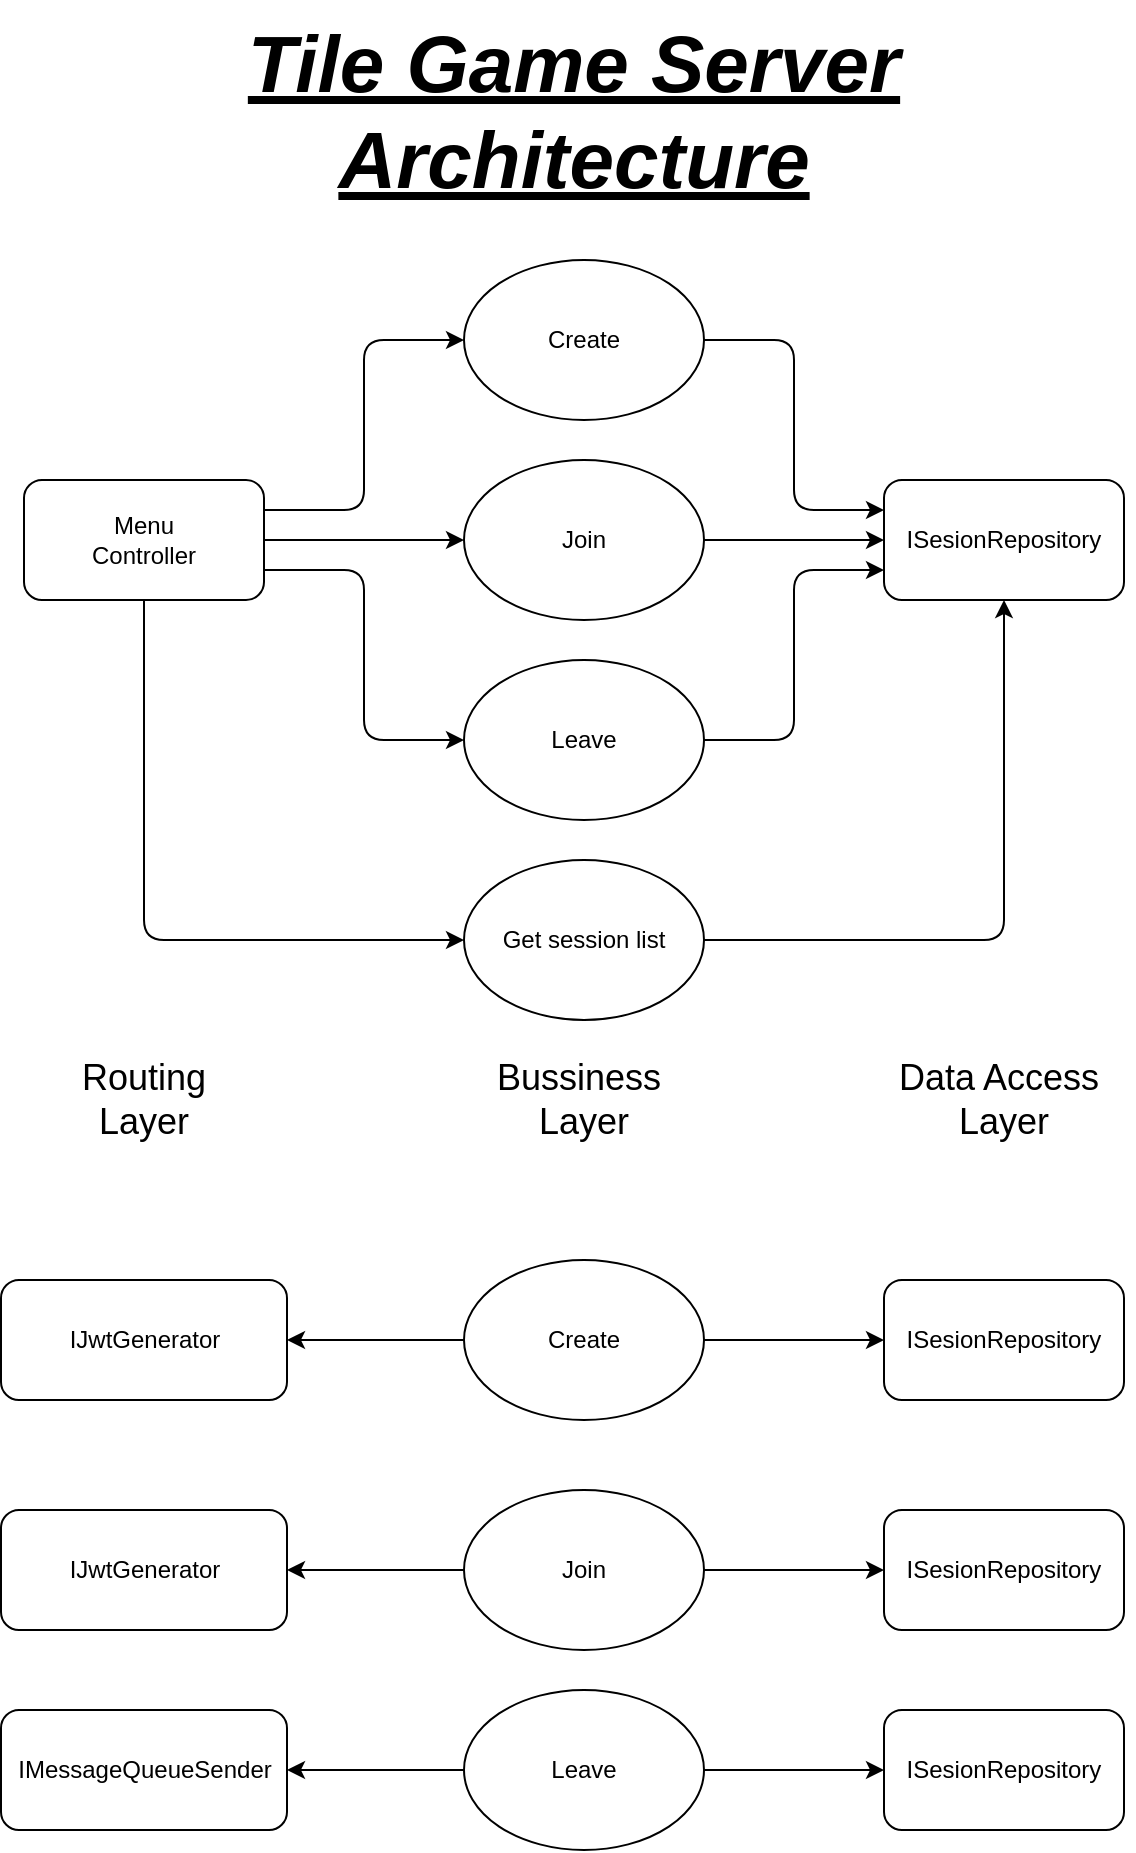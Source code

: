 <mxfile version="14.5.1" type="device"><diagram id="zs68d7hvvTR-MqtRcNAH" name="Page-1"><mxGraphModel dx="1292" dy="746" grid="1" gridSize="10" guides="1" tooltips="1" connect="1" arrows="1" fold="1" page="1" pageScale="1" pageWidth="827" pageHeight="1169" math="0" shadow="0"><root><mxCell id="0"/><mxCell id="1" parent="0"/><mxCell id="57feNAYNzXfSAhMgYncy-2" value="" style="rounded=1;whiteSpace=wrap;html=1;" parent="1" vertex="1"><mxGeometry x="405" y="250" width="120" height="60" as="geometry"/></mxCell><mxCell id="57feNAYNzXfSAhMgYncy-3" value="Menu Controller" style="text;html=1;strokeColor=none;fillColor=none;align=center;verticalAlign=middle;whiteSpace=wrap;rounded=0;" parent="1" vertex="1"><mxGeometry x="445" y="271" width="40" height="18" as="geometry"/></mxCell><mxCell id="57feNAYNzXfSAhMgYncy-4" value="" style="endArrow=classic;html=1;edgeStyle=elbowEdgeStyle;entryX=0;entryY=0.5;entryDx=0;entryDy=0;exitX=1;exitY=0.25;exitDx=0;exitDy=0;" parent="1" source="57feNAYNzXfSAhMgYncy-2" target="57feNAYNzXfSAhMgYncy-11" edge="1"><mxGeometry width="50" height="50" relative="1" as="geometry"><mxPoint x="535" y="260" as="sourcePoint"/><mxPoint x="595" y="140" as="targetPoint"/></mxGeometry></mxCell><mxCell id="57feNAYNzXfSAhMgYncy-10" value="Join" style="ellipse;whiteSpace=wrap;html=1;" parent="1" vertex="1"><mxGeometry x="625" y="240" width="120" height="80" as="geometry"/></mxCell><mxCell id="57feNAYNzXfSAhMgYncy-11" value="Create" style="ellipse;whiteSpace=wrap;html=1;" parent="1" vertex="1"><mxGeometry x="625" y="140" width="120" height="80" as="geometry"/></mxCell><mxCell id="57feNAYNzXfSAhMgYncy-16" value="ISesionRepository" style="rounded=1;whiteSpace=wrap;html=1;" parent="1" vertex="1"><mxGeometry x="835" y="250" width="120" height="60" as="geometry"/></mxCell><mxCell id="57feNAYNzXfSAhMgYncy-21" value="Leave" style="ellipse;whiteSpace=wrap;html=1;" parent="1" vertex="1"><mxGeometry x="625" y="340" width="120" height="80" as="geometry"/></mxCell><mxCell id="57feNAYNzXfSAhMgYncy-25" value="" style="endArrow=classic;html=1;shadow=0;align=center;edgeStyle=elbowEdgeStyle;entryX=0;entryY=0.5;entryDx=0;entryDy=0;exitX=1;exitY=0.5;exitDx=0;exitDy=0;" parent="1" source="57feNAYNzXfSAhMgYncy-2" target="57feNAYNzXfSAhMgYncy-10" edge="1"><mxGeometry width="50" height="50" relative="1" as="geometry"><mxPoint x="545" y="271" as="sourcePoint"/><mxPoint x="615" y="230" as="targetPoint"/></mxGeometry></mxCell><mxCell id="57feNAYNzXfSAhMgYncy-26" value="" style="endArrow=classic;html=1;shadow=0;align=center;edgeStyle=elbowEdgeStyle;entryX=0;entryY=0.5;entryDx=0;entryDy=0;exitX=1;exitY=0.75;exitDx=0;exitDy=0;" parent="1" source="57feNAYNzXfSAhMgYncy-2" target="57feNAYNzXfSAhMgYncy-21" edge="1"><mxGeometry width="50" height="50" relative="1" as="geometry"><mxPoint x="540" y="320" as="sourcePoint"/><mxPoint x="620" y="390" as="targetPoint"/></mxGeometry></mxCell><mxCell id="57feNAYNzXfSAhMgYncy-27" value="" style="endArrow=classic;html=1;shadow=0;align=center;edgeStyle=elbowEdgeStyle;entryX=0;entryY=0.5;entryDx=0;entryDy=0;exitX=1;exitY=0.5;exitDx=0;exitDy=0;" parent="1" source="57feNAYNzXfSAhMgYncy-10" target="57feNAYNzXfSAhMgYncy-16" edge="1"><mxGeometry width="50" height="50" relative="1" as="geometry"><mxPoint x="755" y="230" as="sourcePoint"/><mxPoint x="815" y="270" as="targetPoint"/></mxGeometry></mxCell><mxCell id="57feNAYNzXfSAhMgYncy-28" value="" style="endArrow=classic;html=1;shadow=0;align=center;edgeStyle=elbowEdgeStyle;exitX=1;exitY=0.5;exitDx=0;exitDy=0;entryX=0;entryY=0.75;entryDx=0;entryDy=0;" parent="1" source="57feNAYNzXfSAhMgYncy-21" target="57feNAYNzXfSAhMgYncy-16" edge="1"><mxGeometry width="50" height="50" relative="1" as="geometry"><mxPoint x="755" y="330" as="sourcePoint"/><mxPoint x="815" y="290" as="targetPoint"/></mxGeometry></mxCell><mxCell id="57feNAYNzXfSAhMgYncy-30" value="Tile Game Server Architecture" style="text;html=1;strokeColor=none;fillColor=none;align=center;verticalAlign=middle;whiteSpace=wrap;rounded=0;fontStyle=7;horizontal=1;fontSize=40;" parent="1" vertex="1"><mxGeometry x="400" y="10" width="560" height="110" as="geometry"/></mxCell><mxCell id="YDsrvAvlM_w_qQH1EyTT-1" value="&lt;font style=&quot;font-size: 18px&quot;&gt;Bussiness&amp;nbsp;&lt;br&gt;Layer&lt;/font&gt;" style="text;html=1;strokeColor=none;fillColor=none;align=center;verticalAlign=middle;whiteSpace=wrap;rounded=0;" parent="1" vertex="1"><mxGeometry x="625" y="550" width="120" height="20" as="geometry"/></mxCell><mxCell id="YDsrvAvlM_w_qQH1EyTT-2" value="&lt;font style=&quot;font-size: 18px&quot;&gt;Data Access&amp;nbsp;&lt;br&gt;Layer&lt;/font&gt;" style="text;html=1;strokeColor=none;fillColor=none;align=center;verticalAlign=middle;whiteSpace=wrap;rounded=0;" parent="1" vertex="1"><mxGeometry x="835" y="550" width="120" height="20" as="geometry"/></mxCell><mxCell id="YDsrvAvlM_w_qQH1EyTT-4" value="&lt;font style=&quot;font-size: 18px&quot;&gt;Routing&lt;br&gt;Layer&lt;/font&gt;" style="text;html=1;strokeColor=none;fillColor=none;align=center;verticalAlign=middle;whiteSpace=wrap;rounded=0;" parent="1" vertex="1"><mxGeometry x="405" y="550" width="120" height="20" as="geometry"/></mxCell><mxCell id="_M1foee9NgXxoLNv8Ei5-3" value="" style="endArrow=classic;html=1;edgeStyle=elbowEdgeStyle;entryX=0;entryY=0.25;entryDx=0;entryDy=0;exitX=1;exitY=0.5;exitDx=0;exitDy=0;" parent="1" source="57feNAYNzXfSAhMgYncy-11" target="57feNAYNzXfSAhMgYncy-16" edge="1"><mxGeometry width="50" height="50" relative="1" as="geometry"><mxPoint x="760" y="185" as="sourcePoint"/><mxPoint x="855" y="100" as="targetPoint"/></mxGeometry></mxCell><mxCell id="IecIVYnSRCdiXc-hgeei-19" value="" style="edgeStyle=orthogonalEdgeStyle;rounded=0;orthogonalLoop=1;jettySize=auto;html=1;" parent="1" source="IecIVYnSRCdiXc-hgeei-5" target="IecIVYnSRCdiXc-hgeei-9" edge="1"><mxGeometry relative="1" as="geometry"/></mxCell><mxCell id="IecIVYnSRCdiXc-hgeei-20" value="" style="edgeStyle=orthogonalEdgeStyle;rounded=0;orthogonalLoop=1;jettySize=auto;html=1;" parent="1" source="IecIVYnSRCdiXc-hgeei-5" target="IecIVYnSRCdiXc-hgeei-8" edge="1"><mxGeometry relative="1" as="geometry"/></mxCell><mxCell id="IecIVYnSRCdiXc-hgeei-5" value="Create" style="ellipse;whiteSpace=wrap;html=1;" parent="1" vertex="1"><mxGeometry x="625" y="640" width="120" height="80" as="geometry"/></mxCell><mxCell id="IecIVYnSRCdiXc-hgeei-8" value="IJwtGenerator" style="rounded=1;whiteSpace=wrap;html=1;" parent="1" vertex="1"><mxGeometry x="393.5" y="650" width="143" height="60" as="geometry"/></mxCell><mxCell id="IecIVYnSRCdiXc-hgeei-9" value="ISesionRepository" style="rounded=1;whiteSpace=wrap;html=1;" parent="1" vertex="1"><mxGeometry x="835" y="650" width="120" height="60" as="geometry"/></mxCell><mxCell id="IecIVYnSRCdiXc-hgeei-21" value="" style="edgeStyle=orthogonalEdgeStyle;rounded=0;orthogonalLoop=1;jettySize=auto;html=1;" parent="1" source="IecIVYnSRCdiXc-hgeei-23" target="IecIVYnSRCdiXc-hgeei-25" edge="1"><mxGeometry relative="1" as="geometry"/></mxCell><mxCell id="IecIVYnSRCdiXc-hgeei-22" value="" style="edgeStyle=orthogonalEdgeStyle;rounded=0;orthogonalLoop=1;jettySize=auto;html=1;" parent="1" source="IecIVYnSRCdiXc-hgeei-23" target="IecIVYnSRCdiXc-hgeei-24" edge="1"><mxGeometry relative="1" as="geometry"/></mxCell><mxCell id="IecIVYnSRCdiXc-hgeei-23" value="Join" style="ellipse;whiteSpace=wrap;html=1;" parent="1" vertex="1"><mxGeometry x="625" y="755" width="120" height="80" as="geometry"/></mxCell><mxCell id="IecIVYnSRCdiXc-hgeei-24" value="IJwtGenerator" style="rounded=1;whiteSpace=wrap;html=1;" parent="1" vertex="1"><mxGeometry x="393.5" y="765" width="143" height="60" as="geometry"/></mxCell><mxCell id="IecIVYnSRCdiXc-hgeei-25" value="ISesionRepository" style="rounded=1;whiteSpace=wrap;html=1;" parent="1" vertex="1"><mxGeometry x="835" y="765" width="120" height="60" as="geometry"/></mxCell><mxCell id="IecIVYnSRCdiXc-hgeei-26" value="" style="edgeStyle=orthogonalEdgeStyle;rounded=0;orthogonalLoop=1;jettySize=auto;html=1;" parent="1" source="IecIVYnSRCdiXc-hgeei-28" target="IecIVYnSRCdiXc-hgeei-30" edge="1"><mxGeometry relative="1" as="geometry"/></mxCell><mxCell id="IecIVYnSRCdiXc-hgeei-27" value="" style="edgeStyle=orthogonalEdgeStyle;rounded=0;orthogonalLoop=1;jettySize=auto;html=1;" parent="1" source="IecIVYnSRCdiXc-hgeei-28" target="IecIVYnSRCdiXc-hgeei-29" edge="1"><mxGeometry relative="1" as="geometry"/></mxCell><mxCell id="IecIVYnSRCdiXc-hgeei-28" value="Leave" style="ellipse;whiteSpace=wrap;html=1;" parent="1" vertex="1"><mxGeometry x="625" y="855" width="120" height="80" as="geometry"/></mxCell><mxCell id="IecIVYnSRCdiXc-hgeei-29" value="IMessageQueueSender" style="rounded=1;whiteSpace=wrap;html=1;" parent="1" vertex="1"><mxGeometry x="393.5" y="865" width="143" height="60" as="geometry"/></mxCell><mxCell id="IecIVYnSRCdiXc-hgeei-30" value="ISesionRepository" style="rounded=1;whiteSpace=wrap;html=1;" parent="1" vertex="1"><mxGeometry x="835" y="865" width="120" height="60" as="geometry"/></mxCell><mxCell id="61wGvz_qmcX7r-BSBD_A-1" value="Get session list" style="ellipse;whiteSpace=wrap;html=1;" vertex="1" parent="1"><mxGeometry x="625" y="440" width="120" height="80" as="geometry"/></mxCell><mxCell id="61wGvz_qmcX7r-BSBD_A-2" value="" style="endArrow=classic;html=1;shadow=0;align=center;edgeStyle=elbowEdgeStyle;entryX=0;entryY=0.5;entryDx=0;entryDy=0;exitX=0.5;exitY=1;exitDx=0;exitDy=0;" edge="1" parent="1" source="57feNAYNzXfSAhMgYncy-2" target="61wGvz_qmcX7r-BSBD_A-1"><mxGeometry width="50" height="50" relative="1" as="geometry"><mxPoint x="490.0" y="400.0" as="sourcePoint"/><mxPoint x="590.0" y="485.0" as="targetPoint"/><Array as="points"><mxPoint x="465" y="360"/><mxPoint x="490" y="440"/></Array></mxGeometry></mxCell><mxCell id="61wGvz_qmcX7r-BSBD_A-3" value="" style="endArrow=classic;html=1;shadow=0;align=center;edgeStyle=elbowEdgeStyle;exitX=1;exitY=0.5;exitDx=0;exitDy=0;entryX=0.5;entryY=1;entryDx=0;entryDy=0;" edge="1" parent="1" source="61wGvz_qmcX7r-BSBD_A-1" target="57feNAYNzXfSAhMgYncy-16"><mxGeometry width="50" height="50" relative="1" as="geometry"><mxPoint x="780.0" y="475.0" as="sourcePoint"/><mxPoint x="870.0" y="390.0" as="targetPoint"/><Array as="points"><mxPoint x="895" y="380"/></Array></mxGeometry></mxCell></root></mxGraphModel></diagram></mxfile>